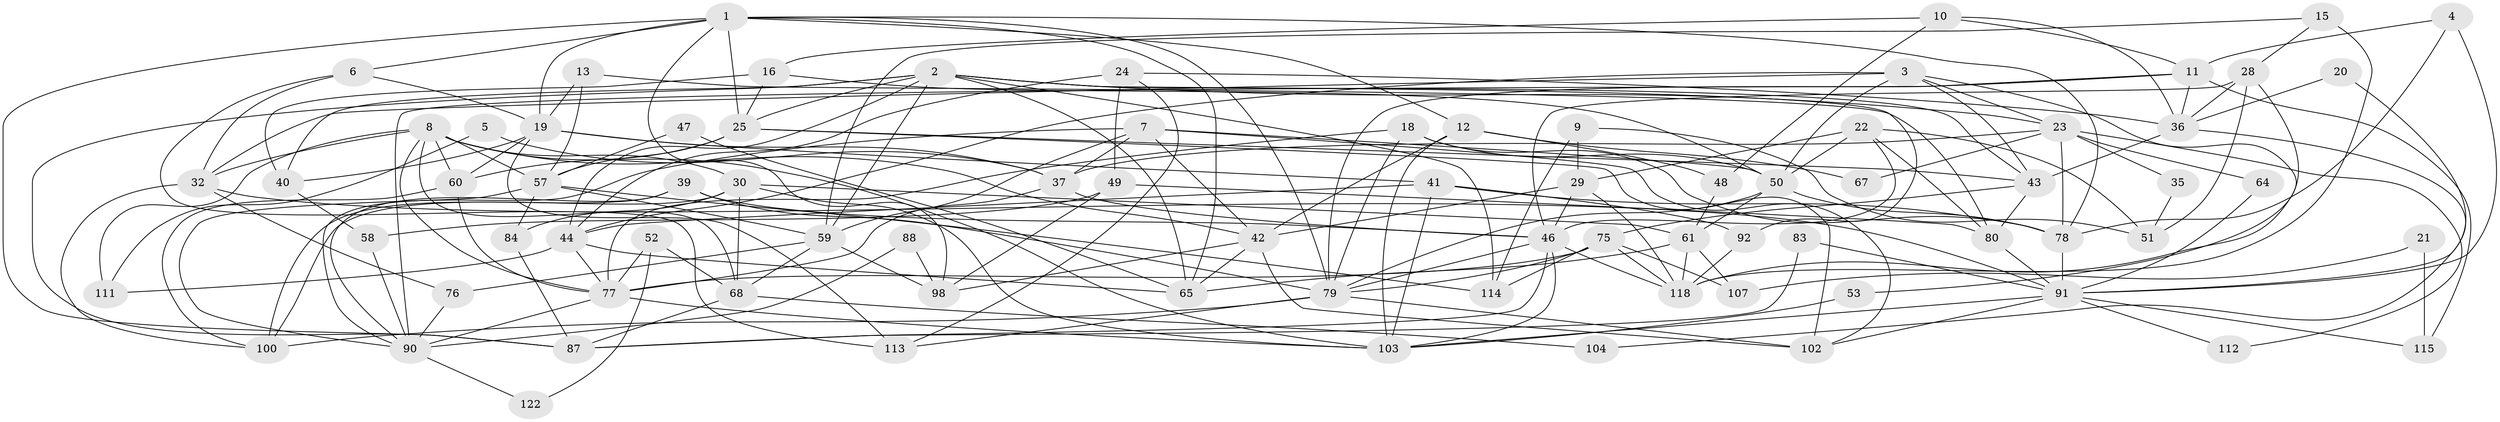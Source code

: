 // original degree distribution, {5: 0.18548387096774194, 6: 0.08064516129032258, 2: 0.13709677419354838, 3: 0.28225806451612906, 4: 0.25, 7: 0.04838709677419355, 8: 0.016129032258064516}
// Generated by graph-tools (version 1.1) at 2025/41/03/06/25 10:41:58]
// undirected, 79 vertices, 198 edges
graph export_dot {
graph [start="1"]
  node [color=gray90,style=filled];
  1 [super="+56"];
  2 [super="+26"];
  3 [super="+55"];
  4;
  5;
  6 [super="+14"];
  7 [super="+31"];
  8 [super="+85"];
  9;
  10 [super="+45"];
  11 [super="+17"];
  12 [super="+34"];
  13 [super="+73"];
  15 [super="+27"];
  16;
  18 [super="+33"];
  19 [super="+69"];
  20;
  21;
  22;
  23 [super="+38"];
  24 [super="+63"];
  25 [super="+124"];
  28 [super="+86"];
  29 [super="+54"];
  30;
  32 [super="+81"];
  35;
  36 [super="+109"];
  37 [super="+72"];
  39 [super="+99"];
  40;
  41 [super="+82"];
  42 [super="+89"];
  43 [super="+70"];
  44 [super="+71"];
  46 [super="+97"];
  47 [super="+62"];
  48;
  49;
  50 [super="+106"];
  51;
  52;
  53;
  57 [super="+66"];
  58;
  59 [super="+108"];
  60 [super="+74"];
  61 [super="+95"];
  64;
  65;
  67;
  68 [super="+93"];
  75 [super="+105"];
  76;
  77 [super="+96"];
  78 [super="+119"];
  79 [super="+116"];
  80;
  83;
  84;
  87 [super="+101"];
  88;
  90 [super="+110"];
  91 [super="+94"];
  92 [super="+120"];
  98 [super="+117"];
  100;
  102;
  103 [super="+121"];
  104;
  107;
  111;
  112;
  113;
  114;
  115;
  118 [super="+123"];
  122;
  1 -- 65;
  1 -- 78;
  1 -- 87;
  1 -- 79;
  1 -- 98;
  1 -- 19;
  1 -- 6;
  1 -- 25;
  1 -- 12;
  2 -- 114;
  2 -- 87;
  2 -- 92;
  2 -- 59;
  2 -- 65;
  2 -- 23;
  2 -- 40;
  2 -- 25;
  2 -- 44;
  2 -- 43;
  3 -- 32;
  3 -- 53;
  3 -- 44;
  3 -- 43;
  3 -- 23;
  3 -- 50;
  4 -- 91;
  4 -- 11;
  4 -- 78;
  5 -- 111;
  5 -- 37;
  6 -- 32;
  6 -- 113;
  6 -- 19;
  7 -- 37;
  7 -- 102;
  7 -- 42;
  7 -- 59;
  7 -- 90;
  7 -- 50;
  8 -- 42;
  8 -- 103;
  8 -- 32;
  8 -- 68;
  8 -- 57;
  8 -- 60;
  8 -- 77;
  8 -- 30;
  8 -- 111;
  9 -- 51;
  9 -- 114;
  9 -- 29;
  10 -- 16;
  10 -- 48;
  10 -- 11;
  10 -- 36;
  11 -- 115;
  11 -- 79;
  11 -- 90;
  11 -- 36;
  12 -- 48;
  12 -- 67;
  12 -- 103;
  12 -- 42;
  13 -- 80;
  13 -- 57;
  13 -- 19;
  15 -- 59;
  15 -- 28;
  15 -- 118 [weight=2];
  16 -- 25;
  16 -- 40;
  16 -- 50;
  18 -- 50;
  18 -- 77;
  18 -- 78;
  18 -- 79;
  19 -- 40;
  19 -- 113;
  19 -- 37;
  19 -- 41;
  19 -- 60;
  20 -- 91;
  20 -- 36;
  21 -- 115;
  21 -- 107;
  22 -- 29;
  22 -- 46;
  22 -- 51;
  22 -- 80;
  22 -- 50;
  23 -- 64;
  23 -- 67;
  23 -- 112;
  23 -- 35;
  23 -- 37;
  23 -- 78;
  24 -- 113;
  24 -- 36;
  24 -- 49;
  24 -- 44;
  25 -- 57;
  25 -- 43;
  25 -- 60;
  25 -- 102;
  28 -- 51;
  28 -- 46;
  28 -- 118;
  28 -- 36;
  29 -- 42;
  29 -- 118;
  29 -- 46;
  30 -- 100;
  30 -- 68;
  30 -- 84;
  30 -- 61;
  30 -- 103;
  32 -- 76;
  32 -- 100;
  32 -- 91;
  35 -- 51;
  36 -- 104;
  36 -- 43;
  37 -- 46;
  37 -- 77;
  39 -- 90;
  39 -- 79 [weight=2];
  39 -- 100;
  39 -- 46;
  40 -- 58;
  41 -- 44;
  41 -- 92;
  41 -- 103;
  41 -- 78;
  42 -- 65;
  42 -- 98;
  42 -- 102;
  43 -- 80;
  43 -- 75;
  44 -- 65;
  44 -- 77;
  44 -- 111;
  46 -- 79;
  46 -- 87;
  46 -- 118;
  46 -- 103;
  47 -- 57 [weight=2];
  47 -- 65;
  48 -- 61;
  49 -- 80;
  49 -- 98;
  49 -- 58;
  50 -- 79;
  50 -- 61;
  50 -- 78;
  52 -- 122;
  52 -- 68;
  52 -- 77;
  53 -- 103;
  57 -- 90;
  57 -- 84;
  57 -- 114;
  57 -- 59;
  58 -- 90;
  59 -- 68;
  59 -- 76;
  59 -- 98;
  60 -- 77;
  60 -- 100;
  61 -- 65;
  61 -- 118;
  61 -- 107;
  64 -- 91;
  68 -- 104;
  68 -- 87;
  75 -- 118;
  75 -- 79;
  75 -- 114;
  75 -- 107;
  75 -- 77;
  76 -- 90;
  77 -- 103 [weight=2];
  77 -- 90;
  78 -- 91;
  79 -- 102;
  79 -- 113;
  79 -- 100;
  80 -- 91;
  83 -- 91;
  83 -- 87;
  84 -- 87;
  88 -- 98;
  88 -- 90;
  90 -- 122;
  91 -- 103;
  91 -- 112;
  91 -- 115;
  91 -- 102;
  92 -- 118;
}
